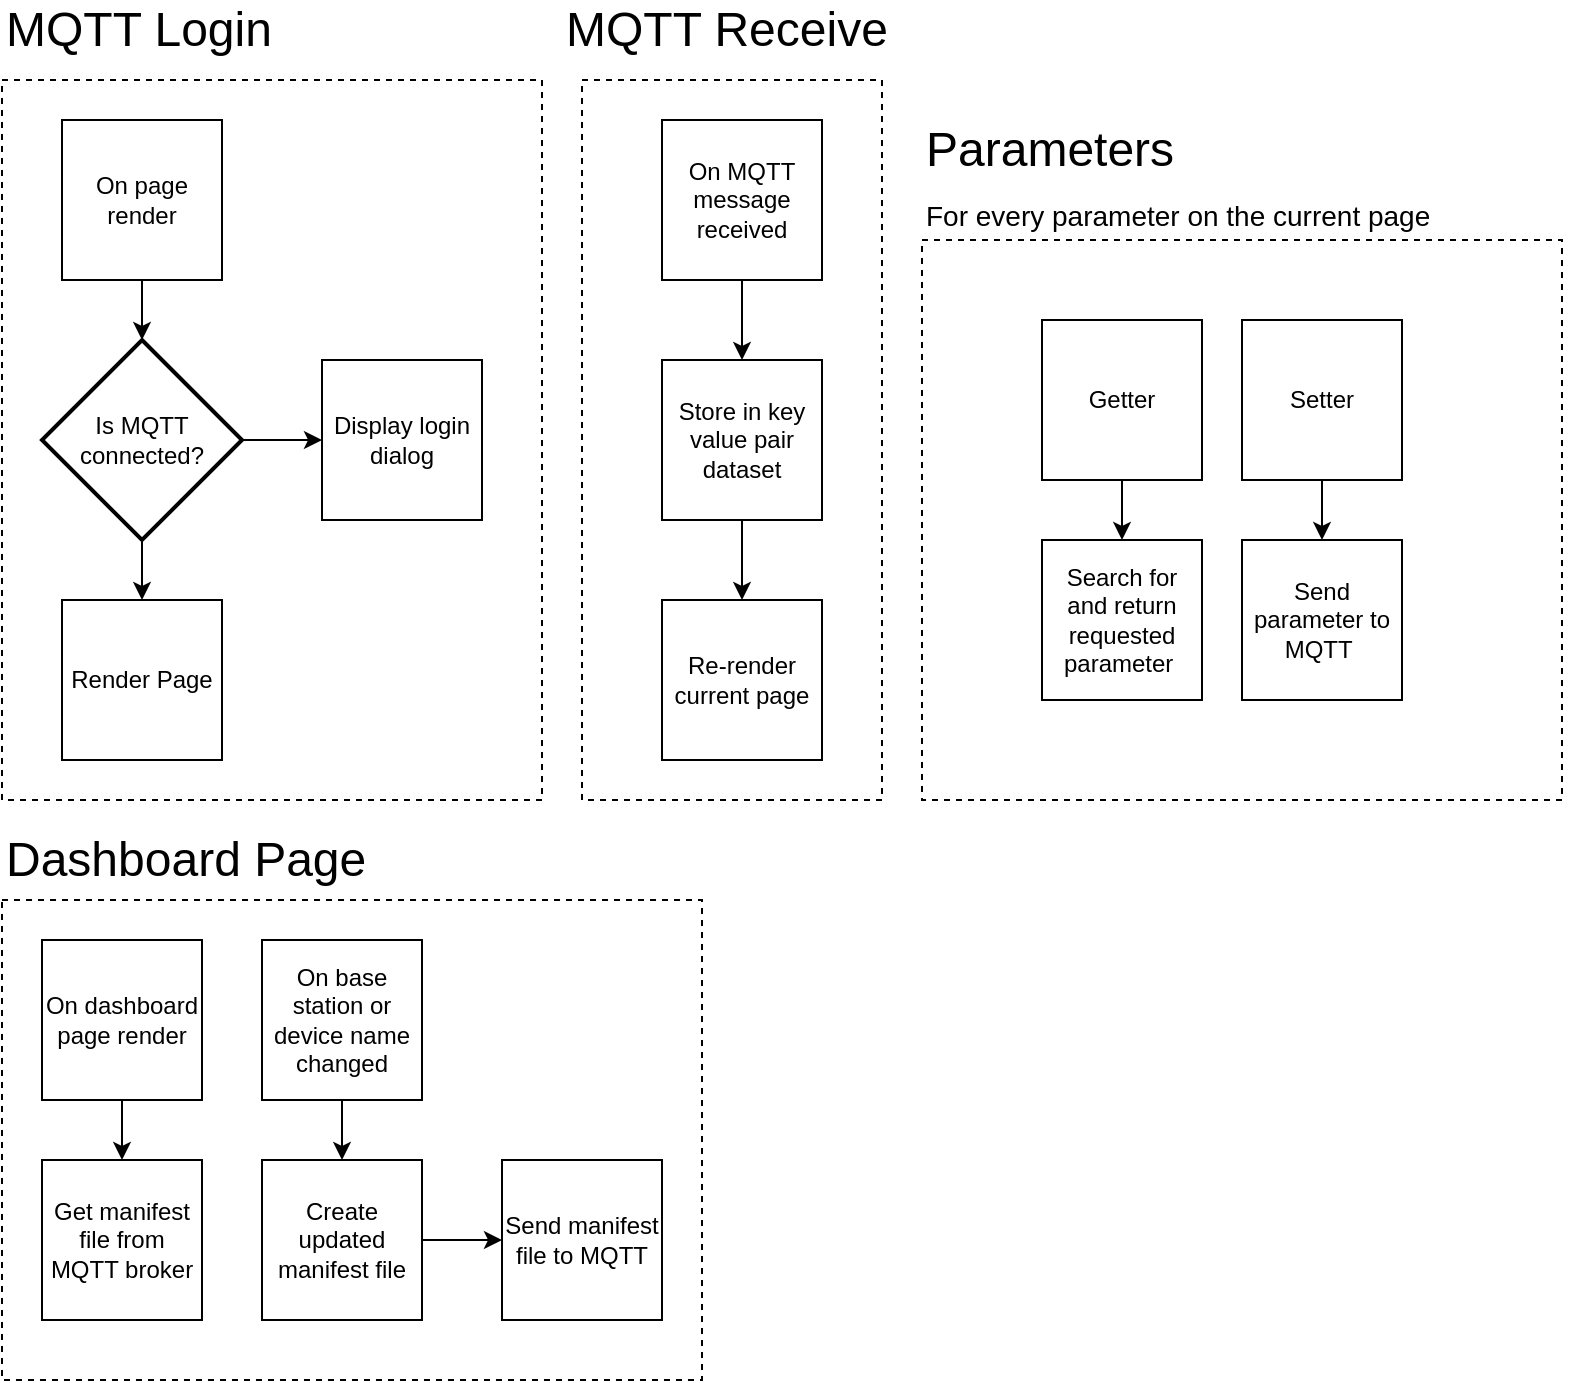 <mxfile version="24.7.17">
  <diagram name="Page-1" id="WElpfK99FL_qCwq62b8D">
    <mxGraphModel dx="1430" dy="763" grid="1" gridSize="10" guides="1" tooltips="1" connect="1" arrows="1" fold="1" page="1" pageScale="1" pageWidth="850" pageHeight="1100" math="0" shadow="0">
      <root>
        <mxCell id="0" />
        <mxCell id="1" parent="0" />
        <mxCell id="z8YtpJgYpQzQh1ZrblXN-39" value="" style="rounded=0;whiteSpace=wrap;html=1;fillColor=none;dashed=1;" vertex="1" parent="1">
          <mxGeometry x="50" y="570" width="350" height="240" as="geometry" />
        </mxCell>
        <mxCell id="z8YtpJgYpQzQh1ZrblXN-17" value="" style="rounded=0;whiteSpace=wrap;html=1;fillColor=none;dashed=1;" vertex="1" parent="1">
          <mxGeometry x="510" y="240" width="320" height="280" as="geometry" />
        </mxCell>
        <mxCell id="z8YtpJgYpQzQh1ZrblXN-1" value="On page render" style="whiteSpace=wrap;html=1;aspect=fixed;" vertex="1" parent="1">
          <mxGeometry x="80" y="180" width="80" height="80" as="geometry" />
        </mxCell>
        <mxCell id="z8YtpJgYpQzQh1ZrblXN-6" style="edgeStyle=orthogonalEdgeStyle;rounded=0;orthogonalLoop=1;jettySize=auto;html=1;" edge="1" parent="1" source="z8YtpJgYpQzQh1ZrblXN-3">
          <mxGeometry relative="1" as="geometry">
            <mxPoint x="210" y="340" as="targetPoint" />
          </mxGeometry>
        </mxCell>
        <mxCell id="z8YtpJgYpQzQh1ZrblXN-9" style="edgeStyle=orthogonalEdgeStyle;rounded=0;orthogonalLoop=1;jettySize=auto;html=1;entryX=0.5;entryY=0;entryDx=0;entryDy=0;" edge="1" parent="1" source="z8YtpJgYpQzQh1ZrblXN-3" target="z8YtpJgYpQzQh1ZrblXN-8">
          <mxGeometry relative="1" as="geometry" />
        </mxCell>
        <mxCell id="z8YtpJgYpQzQh1ZrblXN-3" value="Is MQTT connected?" style="strokeWidth=2;html=1;shape=mxgraph.flowchart.decision;whiteSpace=wrap;" vertex="1" parent="1">
          <mxGeometry x="70" y="290" width="100" height="100" as="geometry" />
        </mxCell>
        <mxCell id="z8YtpJgYpQzQh1ZrblXN-4" style="edgeStyle=orthogonalEdgeStyle;rounded=0;orthogonalLoop=1;jettySize=auto;html=1;entryX=0.5;entryY=0;entryDx=0;entryDy=0;entryPerimeter=0;" edge="1" parent="1" source="z8YtpJgYpQzQh1ZrblXN-1" target="z8YtpJgYpQzQh1ZrblXN-3">
          <mxGeometry relative="1" as="geometry" />
        </mxCell>
        <mxCell id="z8YtpJgYpQzQh1ZrblXN-7" value="Display login dialog" style="whiteSpace=wrap;html=1;aspect=fixed;" vertex="1" parent="1">
          <mxGeometry x="210" y="300" width="80" height="80" as="geometry" />
        </mxCell>
        <mxCell id="z8YtpJgYpQzQh1ZrblXN-8" value="Render Page" style="whiteSpace=wrap;html=1;aspect=fixed;" vertex="1" parent="1">
          <mxGeometry x="80" y="420" width="80" height="80" as="geometry" />
        </mxCell>
        <mxCell id="z8YtpJgYpQzQh1ZrblXN-12" style="edgeStyle=orthogonalEdgeStyle;rounded=0;orthogonalLoop=1;jettySize=auto;html=1;" edge="1" parent="1" source="z8YtpJgYpQzQh1ZrblXN-10" target="z8YtpJgYpQzQh1ZrblXN-11">
          <mxGeometry relative="1" as="geometry" />
        </mxCell>
        <mxCell id="z8YtpJgYpQzQh1ZrblXN-10" value="On MQTT message received" style="whiteSpace=wrap;html=1;aspect=fixed;" vertex="1" parent="1">
          <mxGeometry x="380" y="180" width="80" height="80" as="geometry" />
        </mxCell>
        <mxCell id="z8YtpJgYpQzQh1ZrblXN-14" style="edgeStyle=orthogonalEdgeStyle;rounded=0;orthogonalLoop=1;jettySize=auto;html=1;entryX=0.5;entryY=0;entryDx=0;entryDy=0;" edge="1" parent="1" source="z8YtpJgYpQzQh1ZrblXN-11" target="z8YtpJgYpQzQh1ZrblXN-13">
          <mxGeometry relative="1" as="geometry" />
        </mxCell>
        <mxCell id="z8YtpJgYpQzQh1ZrblXN-11" value="Store in key value pair dataset" style="whiteSpace=wrap;html=1;aspect=fixed;" vertex="1" parent="1">
          <mxGeometry x="380" y="300" width="80" height="80" as="geometry" />
        </mxCell>
        <mxCell id="z8YtpJgYpQzQh1ZrblXN-13" value="Re-render current page" style="whiteSpace=wrap;html=1;aspect=fixed;" vertex="1" parent="1">
          <mxGeometry x="380" y="420" width="80" height="80" as="geometry" />
        </mxCell>
        <mxCell id="z8YtpJgYpQzQh1ZrblXN-15" value="" style="rounded=0;whiteSpace=wrap;html=1;fillColor=none;dashed=1;" vertex="1" parent="1">
          <mxGeometry x="50" y="160" width="270" height="360" as="geometry" />
        </mxCell>
        <mxCell id="z8YtpJgYpQzQh1ZrblXN-16" value="" style="rounded=0;whiteSpace=wrap;html=1;fillColor=none;dashed=1;" vertex="1" parent="1">
          <mxGeometry x="340" y="160" width="150" height="360" as="geometry" />
        </mxCell>
        <mxCell id="z8YtpJgYpQzQh1ZrblXN-18" value="MQTT Login" style="text;html=1;align=left;verticalAlign=middle;whiteSpace=wrap;rounded=0;fontSize=24;" vertex="1" parent="1">
          <mxGeometry x="50" y="120" width="280" height="30" as="geometry" />
        </mxCell>
        <mxCell id="z8YtpJgYpQzQh1ZrblXN-19" value="MQTT Receive" style="text;html=1;align=left;verticalAlign=middle;whiteSpace=wrap;rounded=0;fontSize=24;" vertex="1" parent="1">
          <mxGeometry x="330" y="120" width="170" height="30" as="geometry" />
        </mxCell>
        <mxCell id="z8YtpJgYpQzQh1ZrblXN-20" value="&lt;font style=&quot;font-size: 14px;&quot;&gt;For every parameter on the current page&amp;nbsp;&lt;/font&gt;" style="text;html=1;align=left;verticalAlign=middle;whiteSpace=wrap;rounded=0;fontSize=24;" vertex="1" parent="1">
          <mxGeometry x="510" y="210" width="330" height="30" as="geometry" />
        </mxCell>
        <mxCell id="z8YtpJgYpQzQh1ZrblXN-23" style="edgeStyle=orthogonalEdgeStyle;rounded=0;orthogonalLoop=1;jettySize=auto;html=1;entryX=0.5;entryY=0;entryDx=0;entryDy=0;" edge="1" parent="1" source="z8YtpJgYpQzQh1ZrblXN-21" target="z8YtpJgYpQzQh1ZrblXN-22">
          <mxGeometry relative="1" as="geometry" />
        </mxCell>
        <mxCell id="z8YtpJgYpQzQh1ZrblXN-21" value="Getter" style="whiteSpace=wrap;html=1;aspect=fixed;" vertex="1" parent="1">
          <mxGeometry x="570" y="280" width="80" height="80" as="geometry" />
        </mxCell>
        <mxCell id="z8YtpJgYpQzQh1ZrblXN-22" value="Search for and return requested parameter&amp;nbsp;" style="whiteSpace=wrap;html=1;aspect=fixed;" vertex="1" parent="1">
          <mxGeometry x="570" y="390" width="80" height="80" as="geometry" />
        </mxCell>
        <mxCell id="z8YtpJgYpQzQh1ZrblXN-26" style="edgeStyle=orthogonalEdgeStyle;rounded=0;orthogonalLoop=1;jettySize=auto;html=1;entryX=0.5;entryY=0;entryDx=0;entryDy=0;" edge="1" parent="1" source="z8YtpJgYpQzQh1ZrblXN-24" target="z8YtpJgYpQzQh1ZrblXN-25">
          <mxGeometry relative="1" as="geometry" />
        </mxCell>
        <mxCell id="z8YtpJgYpQzQh1ZrblXN-24" value="Setter" style="whiteSpace=wrap;html=1;aspect=fixed;" vertex="1" parent="1">
          <mxGeometry x="670" y="280" width="80" height="80" as="geometry" />
        </mxCell>
        <mxCell id="z8YtpJgYpQzQh1ZrblXN-25" value="Send parameter to MQTT&amp;nbsp;" style="whiteSpace=wrap;html=1;aspect=fixed;" vertex="1" parent="1">
          <mxGeometry x="670" y="390" width="80" height="80" as="geometry" />
        </mxCell>
        <mxCell id="z8YtpJgYpQzQh1ZrblXN-28" value="Parameters&amp;nbsp;" style="text;html=1;align=left;verticalAlign=middle;whiteSpace=wrap;rounded=0;fontSize=24;" vertex="1" parent="1">
          <mxGeometry x="510" y="180" width="170" height="30" as="geometry" />
        </mxCell>
        <mxCell id="z8YtpJgYpQzQh1ZrblXN-31" style="edgeStyle=orthogonalEdgeStyle;rounded=0;orthogonalLoop=1;jettySize=auto;html=1;entryX=0.5;entryY=0;entryDx=0;entryDy=0;" edge="1" parent="1" source="z8YtpJgYpQzQh1ZrblXN-29" target="z8YtpJgYpQzQh1ZrblXN-30">
          <mxGeometry relative="1" as="geometry" />
        </mxCell>
        <mxCell id="z8YtpJgYpQzQh1ZrblXN-29" value="On dashboard page render" style="whiteSpace=wrap;html=1;aspect=fixed;" vertex="1" parent="1">
          <mxGeometry x="70" y="590" width="80" height="80" as="geometry" />
        </mxCell>
        <mxCell id="z8YtpJgYpQzQh1ZrblXN-30" value="Get manifest file from MQTT broker" style="whiteSpace=wrap;html=1;aspect=fixed;" vertex="1" parent="1">
          <mxGeometry x="70" y="700" width="80" height="80" as="geometry" />
        </mxCell>
        <mxCell id="z8YtpJgYpQzQh1ZrblXN-35" style="edgeStyle=orthogonalEdgeStyle;rounded=0;orthogonalLoop=1;jettySize=auto;html=1;entryX=0.5;entryY=0;entryDx=0;entryDy=0;" edge="1" parent="1" source="z8YtpJgYpQzQh1ZrblXN-32" target="z8YtpJgYpQzQh1ZrblXN-33">
          <mxGeometry relative="1" as="geometry" />
        </mxCell>
        <mxCell id="z8YtpJgYpQzQh1ZrblXN-32" value="On base station or device name changed" style="whiteSpace=wrap;html=1;aspect=fixed;" vertex="1" parent="1">
          <mxGeometry x="180" y="590" width="80" height="80" as="geometry" />
        </mxCell>
        <mxCell id="z8YtpJgYpQzQh1ZrblXN-38" style="edgeStyle=orthogonalEdgeStyle;rounded=0;orthogonalLoop=1;jettySize=auto;html=1;entryX=0;entryY=0.5;entryDx=0;entryDy=0;" edge="1" parent="1" source="z8YtpJgYpQzQh1ZrblXN-33" target="z8YtpJgYpQzQh1ZrblXN-34">
          <mxGeometry relative="1" as="geometry" />
        </mxCell>
        <mxCell id="z8YtpJgYpQzQh1ZrblXN-33" value="Create updated manifest file" style="whiteSpace=wrap;html=1;aspect=fixed;" vertex="1" parent="1">
          <mxGeometry x="180" y="700" width="80" height="80" as="geometry" />
        </mxCell>
        <mxCell id="z8YtpJgYpQzQh1ZrblXN-34" value="Send manifest file to MQTT" style="whiteSpace=wrap;html=1;aspect=fixed;" vertex="1" parent="1">
          <mxGeometry x="300" y="700" width="80" height="80" as="geometry" />
        </mxCell>
        <mxCell id="z8YtpJgYpQzQh1ZrblXN-40" value="Dashboard Page" style="text;html=1;align=left;verticalAlign=middle;whiteSpace=wrap;rounded=0;fontSize=24;" vertex="1" parent="1">
          <mxGeometry x="50" y="535" width="280" height="30" as="geometry" />
        </mxCell>
      </root>
    </mxGraphModel>
  </diagram>
</mxfile>
